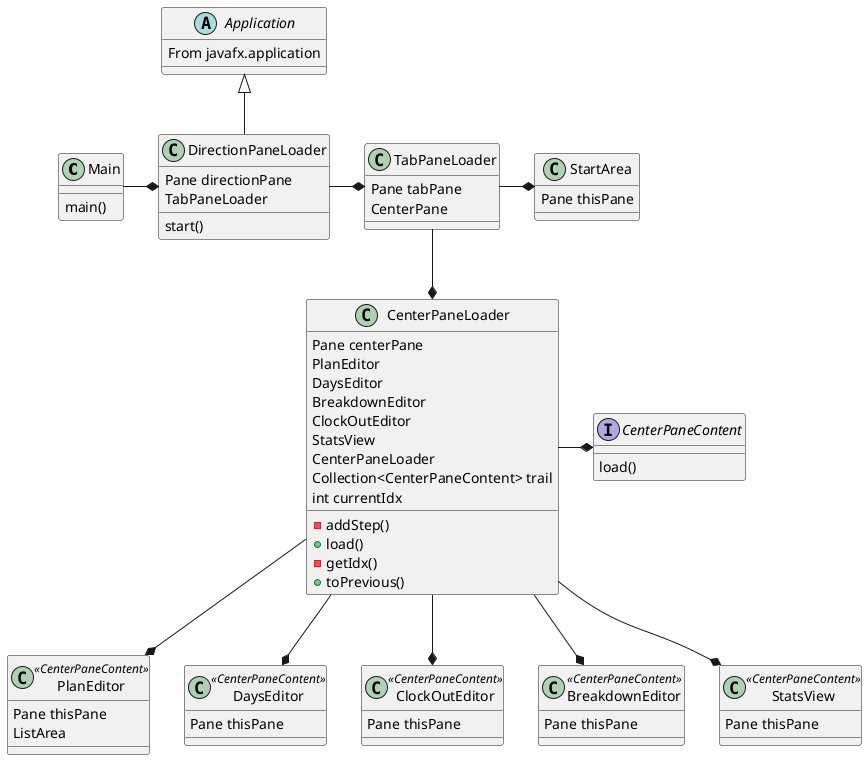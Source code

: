 @startuml
class Main{
main()
}
abstract class Application{
From javafx.application
}
class DirectionPaneLoader extends Application{
Pane directionPane
TabPaneLoader
start()
}
class TabPaneLoader{
Pane tabPane
CenterPane
}
class CenterPaneLoader{
Pane centerPane
PlanEditor
DaysEditor
BreakdownEditor
ClockOutEditor
StatsView
CenterPaneLoader
Collection<CenterPaneContent> trail
int currentIdx
-addStep()
+load()
-getIdx()
+toPrevious()
}

interface CenterPaneContent{
load()
}
class PlanEditor<<CenterPaneContent>>{
Pane thisPane
ListArea
}
class DaysEditor<<CenterPaneContent>>{
Pane thisPane
}
class ClockOutEditor<<CenterPaneContent>>{
Pane thisPane
}
class BreakdownEditor<<CenterPaneContent>>{
Pane thisPane
}
class StatsView<<CenterPaneContent>>{
Pane thisPane
}
class StartArea{
Pane thisPane
}

Main -* DirectionPaneLoader
DirectionPaneLoader -* TabPaneLoader
TabPaneLoader --* CenterPaneLoader
TabPaneLoader -* StartArea
CenterPaneLoader--* PlanEditor
CenterPaneLoader--* DaysEditor
CenterPaneLoader--* BreakdownEditor
CenterPaneLoader--* ClockOutEditor
CenterPaneLoader--* StatsView
CenterPaneLoader  -* CenterPaneContent
@enduml